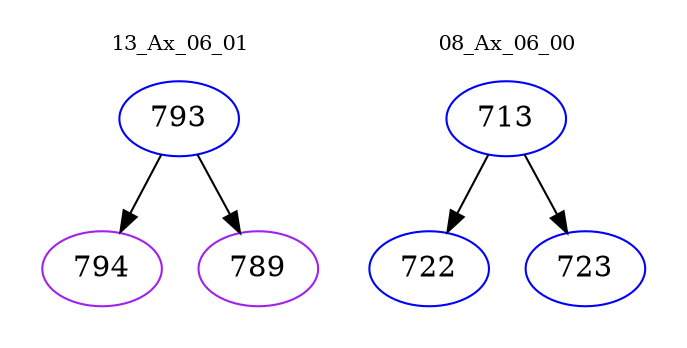 digraph{
subgraph cluster_0 {
color = white
label = "13_Ax_06_01";
fontsize=10;
T0_793 [label="793", color="blue"]
T0_793 -> T0_794 [color="black"]
T0_794 [label="794", color="purple"]
T0_793 -> T0_789 [color="black"]
T0_789 [label="789", color="purple"]
}
subgraph cluster_1 {
color = white
label = "08_Ax_06_00";
fontsize=10;
T1_713 [label="713", color="blue"]
T1_713 -> T1_722 [color="black"]
T1_722 [label="722", color="blue"]
T1_713 -> T1_723 [color="black"]
T1_723 [label="723", color="blue"]
}
}
